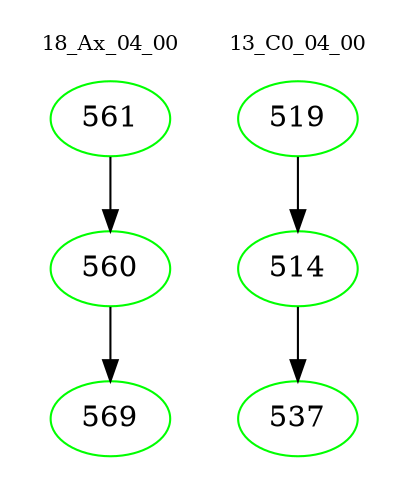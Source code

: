digraph{
subgraph cluster_0 {
color = white
label = "18_Ax_04_00";
fontsize=10;
T0_561 [label="561", color="green"]
T0_561 -> T0_560 [color="black"]
T0_560 [label="560", color="green"]
T0_560 -> T0_569 [color="black"]
T0_569 [label="569", color="green"]
}
subgraph cluster_1 {
color = white
label = "13_C0_04_00";
fontsize=10;
T1_519 [label="519", color="green"]
T1_519 -> T1_514 [color="black"]
T1_514 [label="514", color="green"]
T1_514 -> T1_537 [color="black"]
T1_537 [label="537", color="green"]
}
}
